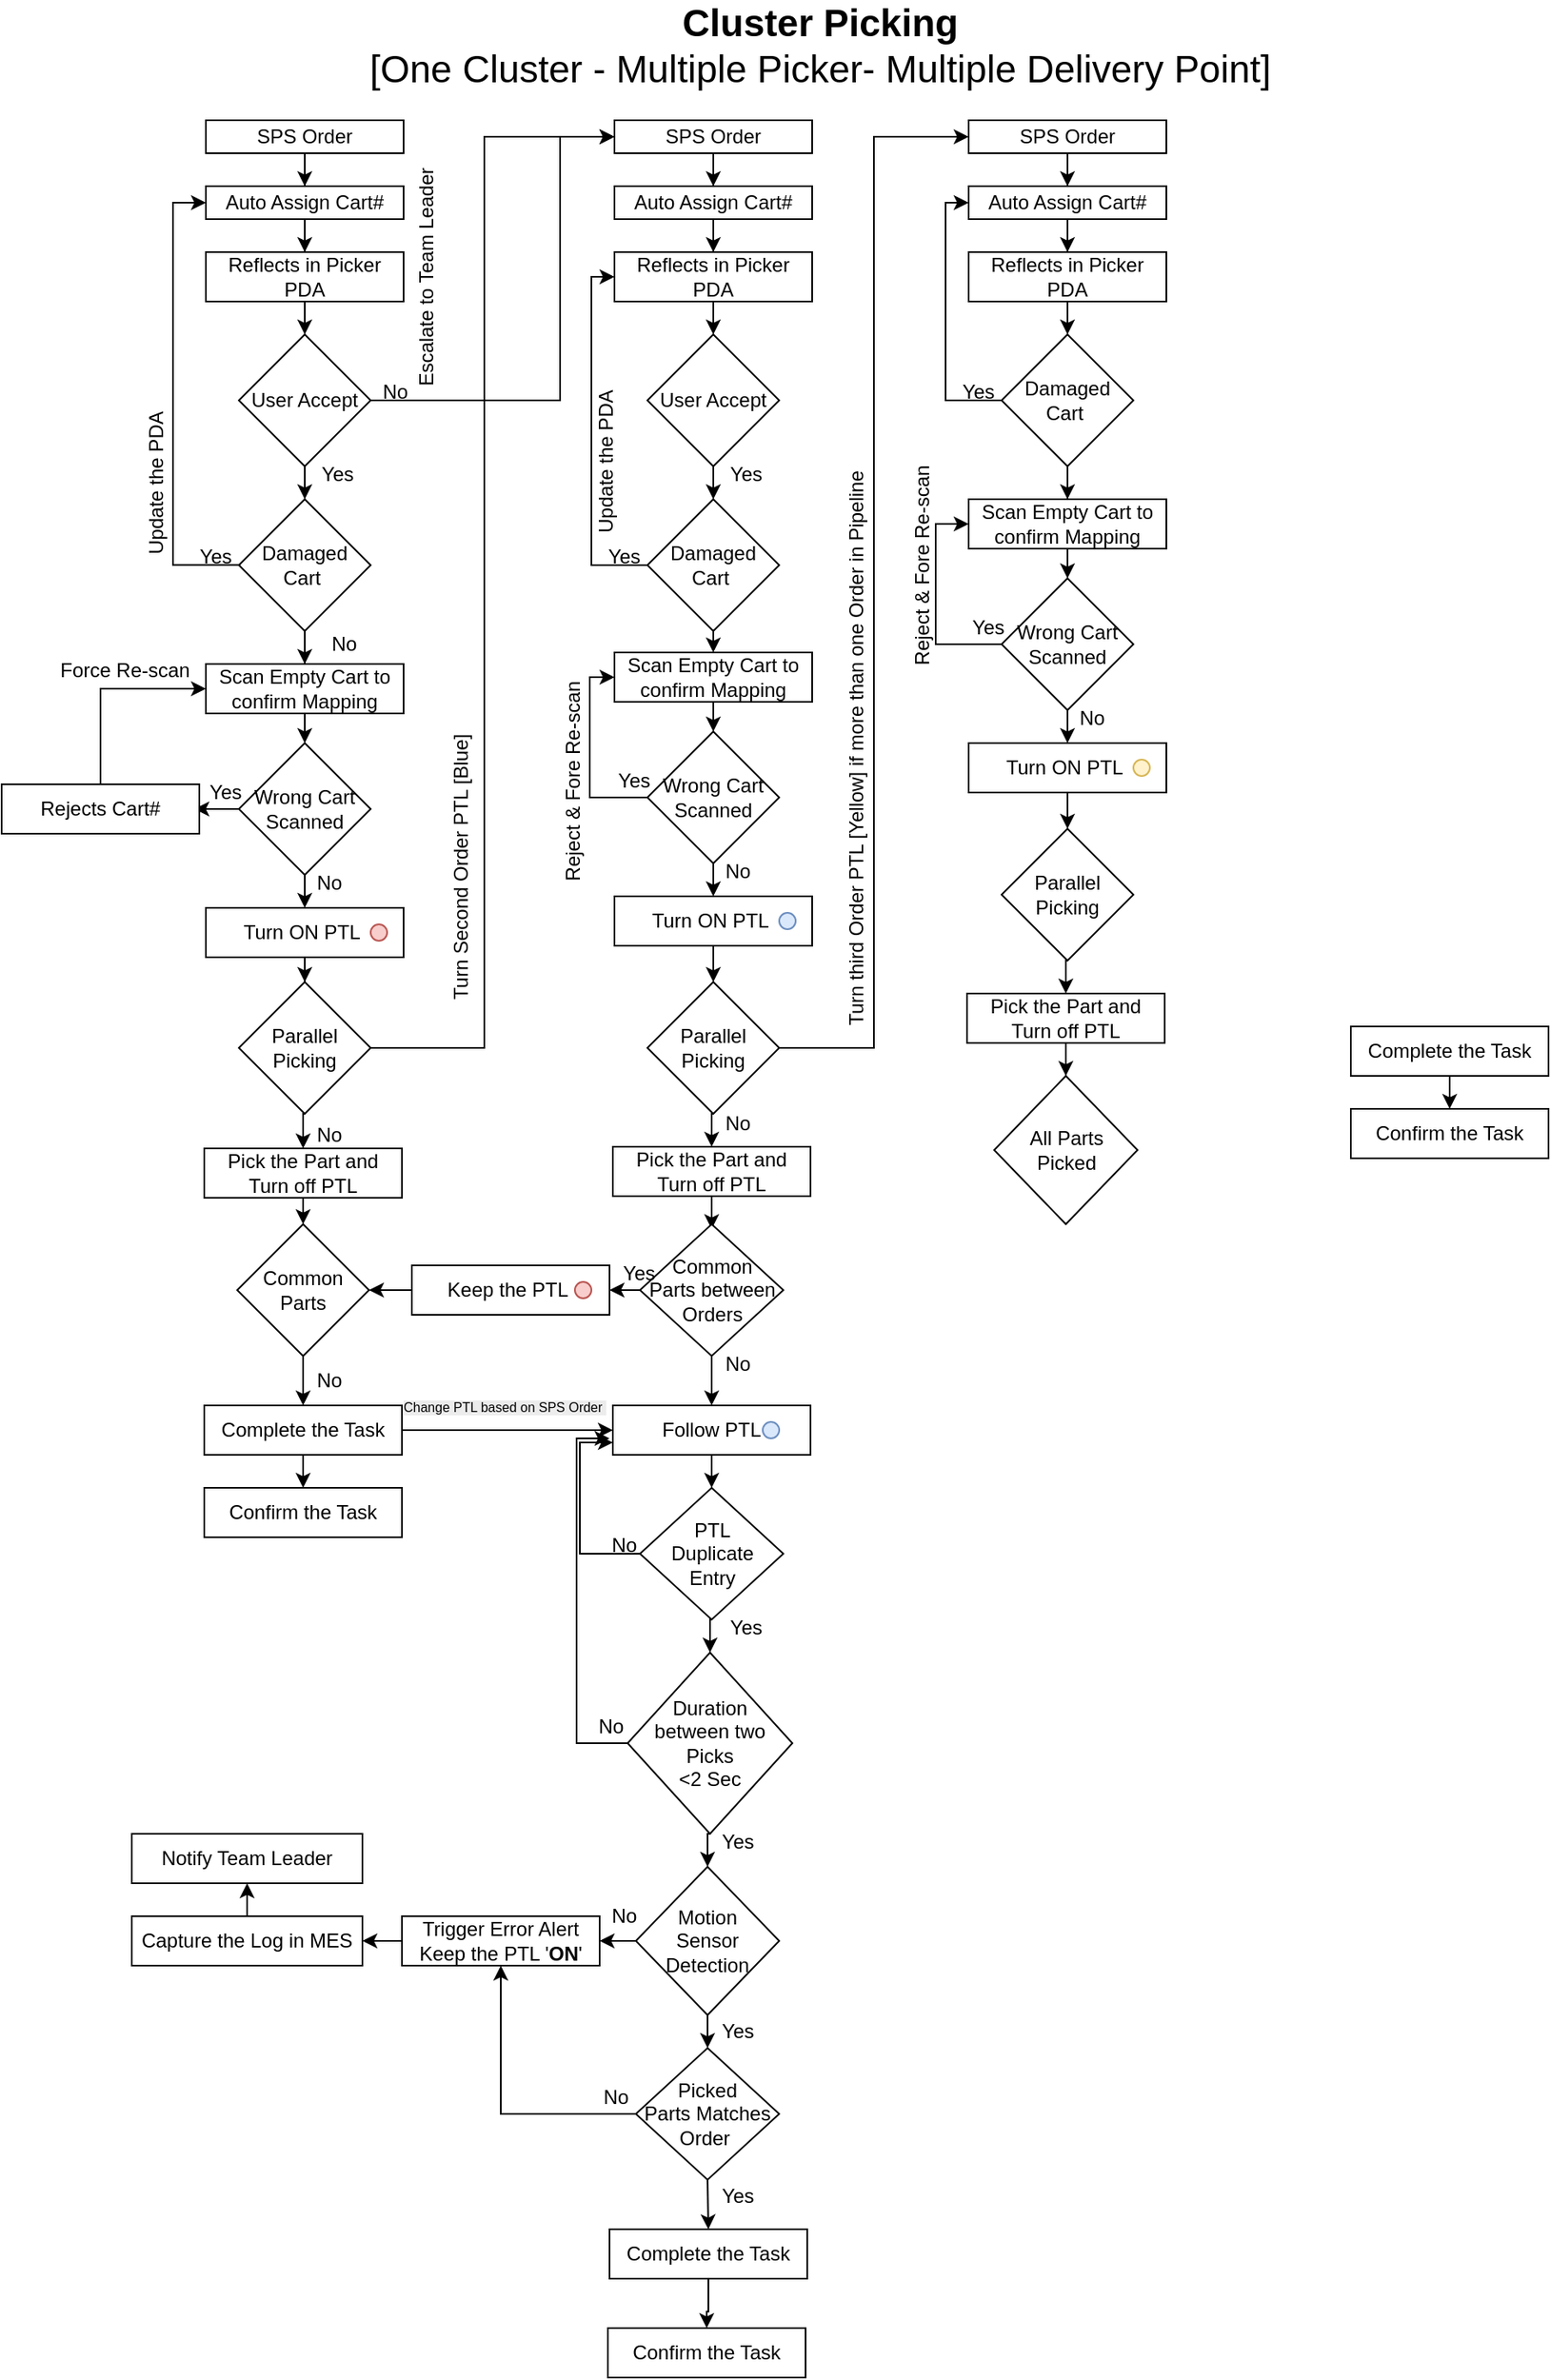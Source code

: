 <mxfile version="27.0.3">
  <diagram name="Page-1" id="BECqvl3VT9lfQXmkNtaU">
    <mxGraphModel dx="2316" dy="1649" grid="1" gridSize="10" guides="1" tooltips="1" connect="1" arrows="1" fold="1" page="0" pageScale="1" pageWidth="850" pageHeight="1100" math="0" shadow="0">
      <root>
        <mxCell id="0" />
        <mxCell id="1" parent="0" />
        <mxCell id="pflW-3yKm34LbVUq-xgN-266" value="&lt;span style=&quot;color: rgb(0, 0, 0); font-family: Helvetica; font-style: normal; font-variant-ligatures: normal; font-variant-caps: normal; font-weight: 400; letter-spacing: normal; orphans: 2; text-align: center; text-indent: 0px; text-transform: none; widows: 2; word-spacing: 0px; -webkit-text-stroke-width: 0px; white-space: normal; background-color: rgb(236, 236, 236); text-decoration-thickness: initial; text-decoration-style: initial; text-decoration-color: initial; float: none; display: inline !important;&quot;&gt;Change PTL based on SPS Order&amp;nbsp;&lt;/span&gt;" style="text;whiteSpace=wrap;html=1;fontSize=8;" vertex="1" parent="1">
          <mxGeometry x="253" y="820" width="126" height="20" as="geometry" />
        </mxCell>
        <mxCell id="pflW-3yKm34LbVUq-xgN-7" style="edgeStyle=orthogonalEdgeStyle;rounded=0;orthogonalLoop=1;jettySize=auto;html=1;exitX=0.5;exitY=1;exitDx=0;exitDy=0;" edge="1" parent="1" source="pflW-3yKm34LbVUq-xgN-1" target="pflW-3yKm34LbVUq-xgN-3">
          <mxGeometry relative="1" as="geometry" />
        </mxCell>
        <mxCell id="pflW-3yKm34LbVUq-xgN-1" value="SPS Order" style="rounded=0;whiteSpace=wrap;html=1;" vertex="1" parent="1">
          <mxGeometry x="135" y="50" width="120" height="20" as="geometry" />
        </mxCell>
        <mxCell id="pflW-3yKm34LbVUq-xgN-9" style="edgeStyle=orthogonalEdgeStyle;rounded=0;orthogonalLoop=1;jettySize=auto;html=1;exitX=0.5;exitY=1;exitDx=0;exitDy=0;entryX=0.5;entryY=0;entryDx=0;entryDy=0;" edge="1" parent="1" source="pflW-3yKm34LbVUq-xgN-2">
          <mxGeometry relative="1" as="geometry">
            <mxPoint x="195" y="180" as="targetPoint" />
          </mxGeometry>
        </mxCell>
        <mxCell id="pflW-3yKm34LbVUq-xgN-2" value="Reflects in Picker PDA" style="rounded=0;whiteSpace=wrap;html=1;" vertex="1" parent="1">
          <mxGeometry x="135" y="130" width="120" height="30" as="geometry" />
        </mxCell>
        <mxCell id="pflW-3yKm34LbVUq-xgN-8" style="edgeStyle=orthogonalEdgeStyle;rounded=0;orthogonalLoop=1;jettySize=auto;html=1;exitX=0.5;exitY=1;exitDx=0;exitDy=0;" edge="1" parent="1" source="pflW-3yKm34LbVUq-xgN-3" target="pflW-3yKm34LbVUq-xgN-2">
          <mxGeometry relative="1" as="geometry" />
        </mxCell>
        <mxCell id="pflW-3yKm34LbVUq-xgN-3" value="Auto Assign Cart#" style="rounded=0;whiteSpace=wrap;html=1;" vertex="1" parent="1">
          <mxGeometry x="135" y="90" width="120" height="20" as="geometry" />
        </mxCell>
        <mxCell id="pflW-3yKm34LbVUq-xgN-25" value="Cluster Picking &lt;br&gt;&lt;span style=&quot;font-weight: normal;&quot;&gt;[One Cluster - Multiple Picker- Multiple Delivery Point]&lt;/span&gt;" style="text;html=1;align=center;verticalAlign=middle;whiteSpace=wrap;rounded=0;fontStyle=1;fontSize=23;" vertex="1" parent="1">
          <mxGeometry x="110" y="-20" width="796" height="50" as="geometry" />
        </mxCell>
        <mxCell id="pflW-3yKm34LbVUq-xgN-114" style="edgeStyle=orthogonalEdgeStyle;rounded=0;orthogonalLoop=1;jettySize=auto;html=1;exitX=1;exitY=0.5;exitDx=0;exitDy=0;entryX=0;entryY=0.5;entryDx=0;entryDy=0;" edge="1" parent="1" source="pflW-3yKm34LbVUq-xgN-185" target="pflW-3yKm34LbVUq-xgN-56">
          <mxGeometry relative="1" as="geometry">
            <mxPoint x="189" y="520" as="sourcePoint" />
            <Array as="points">
              <mxPoint x="304" y="613" />
              <mxPoint x="304" y="60" />
            </Array>
          </mxGeometry>
        </mxCell>
        <mxCell id="pflW-3yKm34LbVUq-xgN-55" style="edgeStyle=orthogonalEdgeStyle;rounded=0;orthogonalLoop=1;jettySize=auto;html=1;exitX=0.5;exitY=1;exitDx=0;exitDy=0;" edge="1" parent="1" source="pflW-3yKm34LbVUq-xgN-56" target="pflW-3yKm34LbVUq-xgN-60">
          <mxGeometry relative="1" as="geometry" />
        </mxCell>
        <mxCell id="pflW-3yKm34LbVUq-xgN-56" value="SPS Order" style="rounded=0;whiteSpace=wrap;html=1;" vertex="1" parent="1">
          <mxGeometry x="383" y="50" width="120" height="20" as="geometry" />
        </mxCell>
        <mxCell id="pflW-3yKm34LbVUq-xgN-57" style="edgeStyle=orthogonalEdgeStyle;rounded=0;orthogonalLoop=1;jettySize=auto;html=1;exitX=0.5;exitY=1;exitDx=0;exitDy=0;entryX=0.5;entryY=0;entryDx=0;entryDy=0;" edge="1" parent="1" source="pflW-3yKm34LbVUq-xgN-58">
          <mxGeometry relative="1" as="geometry">
            <mxPoint x="443" y="180" as="targetPoint" />
          </mxGeometry>
        </mxCell>
        <mxCell id="pflW-3yKm34LbVUq-xgN-58" value="Reflects in Picker PDA" style="rounded=0;whiteSpace=wrap;html=1;" vertex="1" parent="1">
          <mxGeometry x="383" y="130" width="120" height="30" as="geometry" />
        </mxCell>
        <mxCell id="pflW-3yKm34LbVUq-xgN-59" style="edgeStyle=orthogonalEdgeStyle;rounded=0;orthogonalLoop=1;jettySize=auto;html=1;exitX=0.5;exitY=1;exitDx=0;exitDy=0;" edge="1" parent="1" source="pflW-3yKm34LbVUq-xgN-60" target="pflW-3yKm34LbVUq-xgN-58">
          <mxGeometry relative="1" as="geometry" />
        </mxCell>
        <mxCell id="pflW-3yKm34LbVUq-xgN-60" value="Auto Assign Cart#" style="rounded=0;whiteSpace=wrap;html=1;" vertex="1" parent="1">
          <mxGeometry x="383" y="90" width="120" height="20" as="geometry" />
        </mxCell>
        <mxCell id="pflW-3yKm34LbVUq-xgN-72" style="edgeStyle=orthogonalEdgeStyle;rounded=0;orthogonalLoop=1;jettySize=auto;html=1;exitX=0.5;exitY=1;exitDx=0;exitDy=0;entryX=0.5;entryY=0;entryDx=0;entryDy=0;entryPerimeter=0;" edge="1" parent="1" target="pflW-3yKm34LbVUq-xgN-233">
          <mxGeometry relative="1" as="geometry">
            <mxPoint x="443" y="260" as="sourcePoint" />
            <mxPoint x="443" y="280" as="targetPoint" />
          </mxGeometry>
        </mxCell>
        <mxCell id="pflW-3yKm34LbVUq-xgN-84" value="Reject &amp;amp; Fore Re-scan" style="text;html=1;align=center;verticalAlign=middle;whiteSpace=wrap;rounded=0;rotation=270;" vertex="1" parent="1">
          <mxGeometry x="288" y="441" width="140" height="20" as="geometry" />
        </mxCell>
        <mxCell id="pflW-3yKm34LbVUq-xgN-116" style="edgeStyle=orthogonalEdgeStyle;rounded=0;orthogonalLoop=1;jettySize=auto;html=1;exitX=0.5;exitY=1;exitDx=0;exitDy=0;" edge="1" parent="1" source="pflW-3yKm34LbVUq-xgN-117" target="pflW-3yKm34LbVUq-xgN-121">
          <mxGeometry relative="1" as="geometry" />
        </mxCell>
        <mxCell id="pflW-3yKm34LbVUq-xgN-117" value="SPS Order" style="rounded=0;whiteSpace=wrap;html=1;" vertex="1" parent="1">
          <mxGeometry x="598" y="50" width="120" height="20" as="geometry" />
        </mxCell>
        <mxCell id="pflW-3yKm34LbVUq-xgN-118" style="edgeStyle=orthogonalEdgeStyle;rounded=0;orthogonalLoop=1;jettySize=auto;html=1;exitX=0.5;exitY=1;exitDx=0;exitDy=0;entryX=0.5;entryY=0;entryDx=0;entryDy=0;" edge="1" parent="1" source="pflW-3yKm34LbVUq-xgN-119">
          <mxGeometry relative="1" as="geometry">
            <mxPoint x="658" y="180" as="targetPoint" />
          </mxGeometry>
        </mxCell>
        <mxCell id="pflW-3yKm34LbVUq-xgN-119" value="Reflects in Picker PDA" style="rounded=0;whiteSpace=wrap;html=1;" vertex="1" parent="1">
          <mxGeometry x="598" y="130" width="120" height="30" as="geometry" />
        </mxCell>
        <mxCell id="pflW-3yKm34LbVUq-xgN-120" style="edgeStyle=orthogonalEdgeStyle;rounded=0;orthogonalLoop=1;jettySize=auto;html=1;exitX=0.5;exitY=1;exitDx=0;exitDy=0;" edge="1" parent="1" source="pflW-3yKm34LbVUq-xgN-121" target="pflW-3yKm34LbVUq-xgN-119">
          <mxGeometry relative="1" as="geometry" />
        </mxCell>
        <mxCell id="pflW-3yKm34LbVUq-xgN-121" value="Auto Assign Cart#" style="rounded=0;whiteSpace=wrap;html=1;" vertex="1" parent="1">
          <mxGeometry x="598" y="90" width="120" height="20" as="geometry" />
        </mxCell>
        <mxCell id="pflW-3yKm34LbVUq-xgN-122" style="edgeStyle=orthogonalEdgeStyle;rounded=0;orthogonalLoop=1;jettySize=auto;html=1;exitX=0.5;exitY=1;exitDx=0;exitDy=0;entryX=0.5;entryY=0;entryDx=0;entryDy=0;" edge="1" parent="1" source="pflW-3yKm34LbVUq-xgN-124" target="pflW-3yKm34LbVUq-xgN-127">
          <mxGeometry relative="1" as="geometry" />
        </mxCell>
        <mxCell id="pflW-3yKm34LbVUq-xgN-123" style="edgeStyle=orthogonalEdgeStyle;rounded=0;orthogonalLoop=1;jettySize=auto;html=1;exitX=0;exitY=0.5;exitDx=0;exitDy=0;entryX=0;entryY=0.5;entryDx=0;entryDy=0;" edge="1" parent="1" source="pflW-3yKm34LbVUq-xgN-124" target="pflW-3yKm34LbVUq-xgN-131">
          <mxGeometry relative="1" as="geometry" />
        </mxCell>
        <mxCell id="pflW-3yKm34LbVUq-xgN-124" value="Wrong Cart Scanned" style="rhombus;whiteSpace=wrap;html=1;" vertex="1" parent="1">
          <mxGeometry x="618" y="328" width="80" height="80" as="geometry" />
        </mxCell>
        <mxCell id="pflW-3yKm34LbVUq-xgN-125" value="Yes" style="text;html=1;align=center;verticalAlign=middle;whiteSpace=wrap;rounded=0;" vertex="1" parent="1">
          <mxGeometry x="595" y="353" width="30" height="10" as="geometry" />
        </mxCell>
        <mxCell id="pflW-3yKm34LbVUq-xgN-126" style="edgeStyle=orthogonalEdgeStyle;rounded=0;orthogonalLoop=1;jettySize=auto;html=1;exitX=0.5;exitY=1;exitDx=0;exitDy=0;" edge="1" parent="1" source="pflW-3yKm34LbVUq-xgN-127" target="pflW-3yKm34LbVUq-xgN-142">
          <mxGeometry relative="1" as="geometry" />
        </mxCell>
        <mxCell id="pflW-3yKm34LbVUq-xgN-127" value="Turn ON PTL&amp;nbsp;" style="rounded=0;whiteSpace=wrap;html=1;" vertex="1" parent="1">
          <mxGeometry x="598" y="428" width="120" height="30" as="geometry" />
        </mxCell>
        <mxCell id="pflW-3yKm34LbVUq-xgN-128" value="" style="ellipse;whiteSpace=wrap;html=1;aspect=fixed;fillColor=#fff2cc;strokeColor=#d6b656;" vertex="1" parent="1">
          <mxGeometry x="698" y="438" width="10" height="10" as="geometry" />
        </mxCell>
        <mxCell id="pflW-3yKm34LbVUq-xgN-129" value="No" style="text;html=1;align=center;verticalAlign=middle;whiteSpace=wrap;rounded=0;" vertex="1" parent="1">
          <mxGeometry x="658" y="408" width="30" height="10" as="geometry" />
        </mxCell>
        <mxCell id="pflW-3yKm34LbVUq-xgN-130" style="edgeStyle=orthogonalEdgeStyle;rounded=0;orthogonalLoop=1;jettySize=auto;html=1;exitX=0.5;exitY=1;exitDx=0;exitDy=0;entryX=0.5;entryY=0;entryDx=0;entryDy=0;" edge="1" parent="1" source="pflW-3yKm34LbVUq-xgN-131" target="pflW-3yKm34LbVUq-xgN-124">
          <mxGeometry relative="1" as="geometry" />
        </mxCell>
        <mxCell id="pflW-3yKm34LbVUq-xgN-131" value="Scan Empty Cart to confirm Mapping" style="rounded=0;whiteSpace=wrap;html=1;" vertex="1" parent="1">
          <mxGeometry x="598" y="280" width="120" height="30" as="geometry" />
        </mxCell>
        <mxCell id="pflW-3yKm34LbVUq-xgN-132" style="edgeStyle=orthogonalEdgeStyle;rounded=0;orthogonalLoop=1;jettySize=auto;html=1;exitX=0;exitY=0.5;exitDx=0;exitDy=0;entryX=0;entryY=0.5;entryDx=0;entryDy=0;" edge="1" parent="1" source="pflW-3yKm34LbVUq-xgN-134" target="pflW-3yKm34LbVUq-xgN-121">
          <mxGeometry relative="1" as="geometry">
            <Array as="points">
              <mxPoint x="584" y="220" />
              <mxPoint x="584" y="100" />
            </Array>
          </mxGeometry>
        </mxCell>
        <mxCell id="pflW-3yKm34LbVUq-xgN-133" style="edgeStyle=orthogonalEdgeStyle;rounded=0;orthogonalLoop=1;jettySize=auto;html=1;exitX=0.5;exitY=1;exitDx=0;exitDy=0;" edge="1" parent="1" source="pflW-3yKm34LbVUq-xgN-134" target="pflW-3yKm34LbVUq-xgN-131">
          <mxGeometry relative="1" as="geometry" />
        </mxCell>
        <mxCell id="pflW-3yKm34LbVUq-xgN-134" value="Damaged Cart&amp;nbsp;" style="rhombus;whiteSpace=wrap;html=1;" vertex="1" parent="1">
          <mxGeometry x="618" y="180" width="80" height="80" as="geometry" />
        </mxCell>
        <mxCell id="pflW-3yKm34LbVUq-xgN-135" value="Yes" style="text;html=1;align=center;verticalAlign=middle;whiteSpace=wrap;rounded=0;" vertex="1" parent="1">
          <mxGeometry x="584" y="210" width="40" height="10" as="geometry" />
        </mxCell>
        <mxCell id="pflW-3yKm34LbVUq-xgN-312" style="edgeStyle=orthogonalEdgeStyle;rounded=0;orthogonalLoop=1;jettySize=auto;html=1;exitX=0.5;exitY=1;exitDx=0;exitDy=0;" edge="1" parent="1" source="pflW-3yKm34LbVUq-xgN-137" target="pflW-3yKm34LbVUq-xgN-310">
          <mxGeometry relative="1" as="geometry" />
        </mxCell>
        <mxCell id="pflW-3yKm34LbVUq-xgN-137" value="Pick the Part and Turn off PTL" style="rounded=0;whiteSpace=wrap;html=1;" vertex="1" parent="1">
          <mxGeometry x="597" y="580" width="120" height="30" as="geometry" />
        </mxCell>
        <mxCell id="pflW-3yKm34LbVUq-xgN-141" style="edgeStyle=orthogonalEdgeStyle;rounded=0;orthogonalLoop=1;jettySize=auto;html=1;exitX=0.5;exitY=1;exitDx=0;exitDy=0;entryX=0.5;entryY=0;entryDx=0;entryDy=0;" edge="1" parent="1" source="pflW-3yKm34LbVUq-xgN-142" target="pflW-3yKm34LbVUq-xgN-137">
          <mxGeometry relative="1" as="geometry" />
        </mxCell>
        <mxCell id="pflW-3yKm34LbVUq-xgN-142" value="Parallel Picking" style="rhombus;whiteSpace=wrap;html=1;" vertex="1" parent="1">
          <mxGeometry x="618" y="480" width="80" height="80" as="geometry" />
        </mxCell>
        <mxCell id="pflW-3yKm34LbVUq-xgN-144" value="Reject &amp;amp; Fore Re-scan" style="text;html=1;align=center;verticalAlign=middle;whiteSpace=wrap;rounded=0;rotation=270;" vertex="1" parent="1">
          <mxGeometry x="500" y="310" width="140" height="20" as="geometry" />
        </mxCell>
        <mxCell id="pflW-3yKm34LbVUq-xgN-163" style="edgeStyle=orthogonalEdgeStyle;rounded=0;orthogonalLoop=1;jettySize=auto;html=1;exitX=0.5;exitY=0;exitDx=0;exitDy=0;entryX=0;entryY=0.5;entryDx=0;entryDy=0;" edge="1" parent="1" source="pflW-3yKm34LbVUq-xgN-168" target="pflW-3yKm34LbVUq-xgN-175">
          <mxGeometry relative="1" as="geometry">
            <mxPoint x="550" y="210" as="sourcePoint" />
            <mxPoint x="50" y="240" as="targetPoint" />
          </mxGeometry>
        </mxCell>
        <mxCell id="pflW-3yKm34LbVUq-xgN-164" value="Force Re-scan" style="text;html=1;align=center;verticalAlign=middle;whiteSpace=wrap;rounded=0;" vertex="1" parent="1">
          <mxGeometry x="41" y="374" width="90" height="20" as="geometry" />
        </mxCell>
        <mxCell id="pflW-3yKm34LbVUq-xgN-165" style="edgeStyle=orthogonalEdgeStyle;rounded=0;orthogonalLoop=1;jettySize=auto;html=1;exitX=0;exitY=0.5;exitDx=0;exitDy=0;entryX=1;entryY=0.5;entryDx=0;entryDy=0;" edge="1" parent="1" source="pflW-3yKm34LbVUq-xgN-167">
          <mxGeometry relative="1" as="geometry">
            <mxPoint x="128" y="468" as="targetPoint" />
          </mxGeometry>
        </mxCell>
        <mxCell id="pflW-3yKm34LbVUq-xgN-166" style="edgeStyle=orthogonalEdgeStyle;rounded=0;orthogonalLoop=1;jettySize=auto;html=1;exitX=0.5;exitY=1;exitDx=0;exitDy=0;entryX=0.5;entryY=0;entryDx=0;entryDy=0;" edge="1" parent="1" source="pflW-3yKm34LbVUq-xgN-167" target="pflW-3yKm34LbVUq-xgN-171">
          <mxGeometry relative="1" as="geometry" />
        </mxCell>
        <mxCell id="pflW-3yKm34LbVUq-xgN-167" value="Wrong Cart Scanned" style="rhombus;whiteSpace=wrap;html=1;" vertex="1" parent="1">
          <mxGeometry x="155" y="428" width="80" height="80" as="geometry" />
        </mxCell>
        <mxCell id="pflW-3yKm34LbVUq-xgN-168" value="Rejects Cart#" style="rounded=0;whiteSpace=wrap;html=1;" vertex="1" parent="1">
          <mxGeometry x="11" y="453" width="120" height="30" as="geometry" />
        </mxCell>
        <mxCell id="pflW-3yKm34LbVUq-xgN-169" value="Yes" style="text;html=1;align=center;verticalAlign=middle;whiteSpace=wrap;rounded=0;" vertex="1" parent="1">
          <mxGeometry x="132" y="453" width="30" height="10" as="geometry" />
        </mxCell>
        <mxCell id="pflW-3yKm34LbVUq-xgN-170" style="edgeStyle=orthogonalEdgeStyle;rounded=0;orthogonalLoop=1;jettySize=auto;html=1;exitX=0.5;exitY=1;exitDx=0;exitDy=0;" edge="1" parent="1" source="pflW-3yKm34LbVUq-xgN-171" target="pflW-3yKm34LbVUq-xgN-185">
          <mxGeometry relative="1" as="geometry" />
        </mxCell>
        <mxCell id="pflW-3yKm34LbVUq-xgN-171" value="Turn ON PTL&amp;nbsp;" style="rounded=0;whiteSpace=wrap;html=1;" vertex="1" parent="1">
          <mxGeometry x="135" y="528" width="120" height="30" as="geometry" />
        </mxCell>
        <mxCell id="pflW-3yKm34LbVUq-xgN-172" value="" style="ellipse;whiteSpace=wrap;html=1;aspect=fixed;fillColor=#f8cecc;strokeColor=#b85450;" vertex="1" parent="1">
          <mxGeometry x="235" y="538" width="10" height="10" as="geometry" />
        </mxCell>
        <mxCell id="pflW-3yKm34LbVUq-xgN-173" value="No" style="text;html=1;align=center;verticalAlign=middle;whiteSpace=wrap;rounded=0;" vertex="1" parent="1">
          <mxGeometry x="195" y="508" width="30" height="10" as="geometry" />
        </mxCell>
        <mxCell id="pflW-3yKm34LbVUq-xgN-174" style="edgeStyle=orthogonalEdgeStyle;rounded=0;orthogonalLoop=1;jettySize=auto;html=1;exitX=0.5;exitY=1;exitDx=0;exitDy=0;entryX=0.5;entryY=0;entryDx=0;entryDy=0;" edge="1" parent="1" source="pflW-3yKm34LbVUq-xgN-175" target="pflW-3yKm34LbVUq-xgN-167">
          <mxGeometry relative="1" as="geometry" />
        </mxCell>
        <mxCell id="pflW-3yKm34LbVUq-xgN-175" value="Scan Empty Cart to confirm Mapping" style="rounded=0;whiteSpace=wrap;html=1;" vertex="1" parent="1">
          <mxGeometry x="135" y="380" width="120" height="30" as="geometry" />
        </mxCell>
        <mxCell id="pflW-3yKm34LbVUq-xgN-176" style="edgeStyle=orthogonalEdgeStyle;rounded=0;orthogonalLoop=1;jettySize=auto;html=1;exitX=0.5;exitY=1;exitDx=0;exitDy=0;" edge="1" parent="1" source="pflW-3yKm34LbVUq-xgN-177" target="pflW-3yKm34LbVUq-xgN-175">
          <mxGeometry relative="1" as="geometry" />
        </mxCell>
        <mxCell id="pflW-3yKm34LbVUq-xgN-177" value="Damaged Cart&amp;nbsp;" style="rhombus;whiteSpace=wrap;html=1;" vertex="1" parent="1">
          <mxGeometry x="155" y="280" width="80" height="80" as="geometry" />
        </mxCell>
        <mxCell id="pflW-3yKm34LbVUq-xgN-178" value="Yes" style="text;html=1;align=center;verticalAlign=middle;whiteSpace=wrap;rounded=0;" vertex="1" parent="1">
          <mxGeometry x="121" y="310" width="40" height="10" as="geometry" />
        </mxCell>
        <mxCell id="pflW-3yKm34LbVUq-xgN-250" style="edgeStyle=orthogonalEdgeStyle;rounded=0;orthogonalLoop=1;jettySize=auto;html=1;exitX=0.5;exitY=1;exitDx=0;exitDy=0;entryX=0.5;entryY=0;entryDx=0;entryDy=0;" edge="1" parent="1" source="pflW-3yKm34LbVUq-xgN-180" target="pflW-3yKm34LbVUq-xgN-249">
          <mxGeometry relative="1" as="geometry" />
        </mxCell>
        <mxCell id="pflW-3yKm34LbVUq-xgN-180" value="Pick the Part and Turn off PTL" style="rounded=0;whiteSpace=wrap;html=1;" vertex="1" parent="1">
          <mxGeometry x="134" y="674" width="120" height="30" as="geometry" />
        </mxCell>
        <mxCell id="pflW-3yKm34LbVUq-xgN-184" style="edgeStyle=orthogonalEdgeStyle;rounded=0;orthogonalLoop=1;jettySize=auto;html=1;exitX=0.5;exitY=1;exitDx=0;exitDy=0;entryX=0.5;entryY=0;entryDx=0;entryDy=0;" edge="1" parent="1" source="pflW-3yKm34LbVUq-xgN-185" target="pflW-3yKm34LbVUq-xgN-180">
          <mxGeometry relative="1" as="geometry" />
        </mxCell>
        <mxCell id="pflW-3yKm34LbVUq-xgN-185" value="Parallel Picking" style="rhombus;whiteSpace=wrap;html=1;" vertex="1" parent="1">
          <mxGeometry x="155" y="573" width="80" height="80" as="geometry" />
        </mxCell>
        <mxCell id="pflW-3yKm34LbVUq-xgN-186" value="No" style="text;html=1;align=center;verticalAlign=middle;whiteSpace=wrap;rounded=0;" vertex="1" parent="1">
          <mxGeometry x="195" y="660" width="30" height="12" as="geometry" />
        </mxCell>
        <mxCell id="pflW-3yKm34LbVUq-xgN-190" style="edgeStyle=orthogonalEdgeStyle;rounded=0;orthogonalLoop=1;jettySize=auto;html=1;exitX=0.5;exitY=1;exitDx=0;exitDy=0;entryX=0.5;entryY=0;entryDx=0;entryDy=0;" edge="1" parent="1" source="pflW-3yKm34LbVUq-xgN-187">
          <mxGeometry relative="1" as="geometry">
            <mxPoint x="195" y="280" as="targetPoint" />
          </mxGeometry>
        </mxCell>
        <mxCell id="pflW-3yKm34LbVUq-xgN-192" style="edgeStyle=orthogonalEdgeStyle;rounded=0;orthogonalLoop=1;jettySize=auto;html=1;exitX=1;exitY=0.5;exitDx=0;exitDy=0;entryX=0;entryY=0.5;entryDx=0;entryDy=0;" edge="1" parent="1" source="pflW-3yKm34LbVUq-xgN-187" target="pflW-3yKm34LbVUq-xgN-56">
          <mxGeometry relative="1" as="geometry">
            <Array as="points">
              <mxPoint x="350" y="220" />
              <mxPoint x="350" y="60" />
            </Array>
          </mxGeometry>
        </mxCell>
        <mxCell id="pflW-3yKm34LbVUq-xgN-187" value="User Accept" style="rhombus;whiteSpace=wrap;html=1;" vertex="1" parent="1">
          <mxGeometry x="155" y="180" width="80" height="80" as="geometry" />
        </mxCell>
        <mxCell id="pflW-3yKm34LbVUq-xgN-188" style="edgeStyle=orthogonalEdgeStyle;rounded=0;orthogonalLoop=1;jettySize=auto;html=1;exitX=0.875;exitY=0.989;exitDx=0;exitDy=0;entryX=0;entryY=0.5;entryDx=0;entryDy=0;exitPerimeter=0;" edge="1" parent="1" source="pflW-3yKm34LbVUq-xgN-178" target="pflW-3yKm34LbVUq-xgN-3">
          <mxGeometry relative="1" as="geometry">
            <mxPoint x="149" y="320.0" as="sourcePoint" />
            <mxPoint x="129" y="200" as="targetPoint" />
            <Array as="points">
              <mxPoint x="115" y="320" />
              <mxPoint x="115" y="100" />
            </Array>
          </mxGeometry>
        </mxCell>
        <mxCell id="pflW-3yKm34LbVUq-xgN-189" value="Update the PDA" style="text;html=1;align=center;verticalAlign=middle;whiteSpace=wrap;rounded=0;rotation=270;" vertex="1" parent="1">
          <mxGeometry x="55" y="260" width="100" height="20" as="geometry" />
        </mxCell>
        <mxCell id="pflW-3yKm34LbVUq-xgN-191" value="Yes" style="text;html=1;align=center;verticalAlign=middle;whiteSpace=wrap;rounded=0;" vertex="1" parent="1">
          <mxGeometry x="195" y="260" width="40" height="10" as="geometry" />
        </mxCell>
        <mxCell id="pflW-3yKm34LbVUq-xgN-193" value="No" style="text;html=1;align=center;verticalAlign=middle;whiteSpace=wrap;rounded=0;" vertex="1" parent="1">
          <mxGeometry x="230" y="210" width="40" height="10" as="geometry" />
        </mxCell>
        <mxCell id="pflW-3yKm34LbVUq-xgN-194" value="Escalate to Team Leader" style="text;html=1;align=center;verticalAlign=middle;whiteSpace=wrap;rounded=0;rotation=270;" vertex="1" parent="1">
          <mxGeometry x="199" y="135" width="140" height="20" as="geometry" />
        </mxCell>
        <mxCell id="pflW-3yKm34LbVUq-xgN-213" style="edgeStyle=orthogonalEdgeStyle;rounded=0;orthogonalLoop=1;jettySize=auto;html=1;exitX=0.5;exitY=1;exitDx=0;exitDy=0;entryX=0.5;entryY=0;entryDx=0;entryDy=0;" edge="1" parent="1" source="pflW-3yKm34LbVUq-xgN-215" target="pflW-3yKm34LbVUq-xgN-218">
          <mxGeometry relative="1" as="geometry" />
        </mxCell>
        <mxCell id="pflW-3yKm34LbVUq-xgN-214" style="edgeStyle=orthogonalEdgeStyle;rounded=0;orthogonalLoop=1;jettySize=auto;html=1;exitX=0;exitY=0.5;exitDx=0;exitDy=0;entryX=0;entryY=0.5;entryDx=0;entryDy=0;" edge="1" parent="1" source="pflW-3yKm34LbVUq-xgN-215" target="pflW-3yKm34LbVUq-xgN-222">
          <mxGeometry relative="1" as="geometry">
            <Array as="points">
              <mxPoint x="368" y="461" />
              <mxPoint x="368" y="388" />
            </Array>
          </mxGeometry>
        </mxCell>
        <mxCell id="pflW-3yKm34LbVUq-xgN-215" value="Wrong Cart Scanned" style="rhombus;whiteSpace=wrap;html=1;" vertex="1" parent="1">
          <mxGeometry x="403.0" y="421" width="80" height="80" as="geometry" />
        </mxCell>
        <mxCell id="pflW-3yKm34LbVUq-xgN-216" value="Yes" style="text;html=1;align=center;verticalAlign=middle;whiteSpace=wrap;rounded=0;" vertex="1" parent="1">
          <mxGeometry x="380.0" y="446" width="30" height="10" as="geometry" />
        </mxCell>
        <mxCell id="pflW-3yKm34LbVUq-xgN-217" style="edgeStyle=orthogonalEdgeStyle;rounded=0;orthogonalLoop=1;jettySize=auto;html=1;exitX=0.5;exitY=1;exitDx=0;exitDy=0;" edge="1" parent="1" source="pflW-3yKm34LbVUq-xgN-218" target="pflW-3yKm34LbVUq-xgN-229">
          <mxGeometry relative="1" as="geometry" />
        </mxCell>
        <mxCell id="pflW-3yKm34LbVUq-xgN-218" value="Turn ON PTL&amp;nbsp;" style="rounded=0;whiteSpace=wrap;html=1;" vertex="1" parent="1">
          <mxGeometry x="383.0" y="521" width="120" height="30" as="geometry" />
        </mxCell>
        <mxCell id="pflW-3yKm34LbVUq-xgN-219" value="" style="ellipse;whiteSpace=wrap;html=1;aspect=fixed;fillColor=#dae8fc;strokeColor=#6c8ebf;" vertex="1" parent="1">
          <mxGeometry x="483.0" y="531" width="10" height="10" as="geometry" />
        </mxCell>
        <mxCell id="pflW-3yKm34LbVUq-xgN-220" value="No" style="text;html=1;align=center;verticalAlign=middle;whiteSpace=wrap;rounded=0;" vertex="1" parent="1">
          <mxGeometry x="443.0" y="501" width="30" height="10" as="geometry" />
        </mxCell>
        <mxCell id="pflW-3yKm34LbVUq-xgN-221" style="edgeStyle=orthogonalEdgeStyle;rounded=0;orthogonalLoop=1;jettySize=auto;html=1;exitX=0.5;exitY=1;exitDx=0;exitDy=0;entryX=0.5;entryY=0;entryDx=0;entryDy=0;" edge="1" parent="1" source="pflW-3yKm34LbVUq-xgN-222" target="pflW-3yKm34LbVUq-xgN-215">
          <mxGeometry relative="1" as="geometry" />
        </mxCell>
        <mxCell id="pflW-3yKm34LbVUq-xgN-222" value="Scan Empty Cart to confirm Mapping" style="rounded=0;whiteSpace=wrap;html=1;" vertex="1" parent="1">
          <mxGeometry x="383.0" y="373" width="120" height="30" as="geometry" />
        </mxCell>
        <mxCell id="pflW-3yKm34LbVUq-xgN-223" style="edgeStyle=orthogonalEdgeStyle;rounded=0;orthogonalLoop=1;jettySize=auto;html=1;exitX=0.5;exitY=1;exitDx=0;exitDy=0;entryX=0.5;entryY=0;entryDx=0;entryDy=0;" edge="1" parent="1" source="pflW-3yKm34LbVUq-xgN-224">
          <mxGeometry relative="1" as="geometry">
            <mxPoint x="442" y="723" as="targetPoint" />
          </mxGeometry>
        </mxCell>
        <mxCell id="pflW-3yKm34LbVUq-xgN-224" value="Pick the Part and Turn off PTL" style="rounded=0;whiteSpace=wrap;html=1;" vertex="1" parent="1">
          <mxGeometry x="382.0" y="673" width="120" height="30" as="geometry" />
        </mxCell>
        <mxCell id="pflW-3yKm34LbVUq-xgN-228" style="edgeStyle=orthogonalEdgeStyle;rounded=0;orthogonalLoop=1;jettySize=auto;html=1;exitX=0.5;exitY=1;exitDx=0;exitDy=0;entryX=0.5;entryY=0;entryDx=0;entryDy=0;" edge="1" parent="1" source="pflW-3yKm34LbVUq-xgN-229" target="pflW-3yKm34LbVUq-xgN-224">
          <mxGeometry relative="1" as="geometry" />
        </mxCell>
        <mxCell id="pflW-3yKm34LbVUq-xgN-301" style="edgeStyle=orthogonalEdgeStyle;rounded=0;orthogonalLoop=1;jettySize=auto;html=1;exitX=1;exitY=0.5;exitDx=0;exitDy=0;entryX=0;entryY=0.5;entryDx=0;entryDy=0;" edge="1" parent="1" source="pflW-3yKm34LbVUq-xgN-229" target="pflW-3yKm34LbVUq-xgN-117">
          <mxGeometry relative="1" as="geometry" />
        </mxCell>
        <mxCell id="pflW-3yKm34LbVUq-xgN-229" value="Parallel Picking" style="rhombus;whiteSpace=wrap;html=1;" vertex="1" parent="1">
          <mxGeometry x="403.0" y="573" width="80" height="80" as="geometry" />
        </mxCell>
        <mxCell id="pflW-3yKm34LbVUq-xgN-230" value="No" style="text;html=1;align=center;verticalAlign=middle;whiteSpace=wrap;rounded=0;" vertex="1" parent="1">
          <mxGeometry x="443.0" y="653" width="30" height="12" as="geometry" />
        </mxCell>
        <mxCell id="pflW-3yKm34LbVUq-xgN-231" value="No" style="text;html=1;align=center;verticalAlign=middle;whiteSpace=wrap;rounded=0;" vertex="1" parent="1">
          <mxGeometry x="199" y="363" width="40" height="10" as="geometry" />
        </mxCell>
        <mxCell id="pflW-3yKm34LbVUq-xgN-232" style="edgeStyle=orthogonalEdgeStyle;rounded=0;orthogonalLoop=1;jettySize=auto;html=1;exitX=0;exitY=0.5;exitDx=0;exitDy=0;entryX=0;entryY=0.5;entryDx=0;entryDy=0;" edge="1" parent="1" source="pflW-3yKm34LbVUq-xgN-233" target="pflW-3yKm34LbVUq-xgN-58">
          <mxGeometry relative="1" as="geometry">
            <Array as="points">
              <mxPoint x="369" y="320" />
              <mxPoint x="369" y="145" />
            </Array>
            <mxPoint x="383" y="200" as="targetPoint" />
          </mxGeometry>
        </mxCell>
        <mxCell id="pflW-3yKm34LbVUq-xgN-238" style="edgeStyle=orthogonalEdgeStyle;rounded=0;orthogonalLoop=1;jettySize=auto;html=1;exitX=0.5;exitY=1;exitDx=0;exitDy=0;entryX=0.5;entryY=0;entryDx=0;entryDy=0;" edge="1" parent="1" source="pflW-3yKm34LbVUq-xgN-233" target="pflW-3yKm34LbVUq-xgN-222">
          <mxGeometry relative="1" as="geometry" />
        </mxCell>
        <mxCell id="pflW-3yKm34LbVUq-xgN-233" value="Damaged Cart&amp;nbsp;" style="rhombus;whiteSpace=wrap;html=1;" vertex="1" parent="1">
          <mxGeometry x="403" y="280" width="80" height="80" as="geometry" />
        </mxCell>
        <mxCell id="pflW-3yKm34LbVUq-xgN-234" value="Yes" style="text;html=1;align=center;verticalAlign=middle;whiteSpace=wrap;rounded=0;" vertex="1" parent="1">
          <mxGeometry x="369" y="310" width="40" height="10" as="geometry" />
        </mxCell>
        <mxCell id="pflW-3yKm34LbVUq-xgN-235" value="User Accept" style="rhombus;whiteSpace=wrap;html=1;" vertex="1" parent="1">
          <mxGeometry x="403" y="180" width="80" height="80" as="geometry" />
        </mxCell>
        <mxCell id="pflW-3yKm34LbVUq-xgN-236" value="Yes" style="text;html=1;align=center;verticalAlign=middle;whiteSpace=wrap;rounded=0;" vertex="1" parent="1">
          <mxGeometry x="443" y="260" width="40" height="10" as="geometry" />
        </mxCell>
        <mxCell id="pflW-3yKm34LbVUq-xgN-237" value="Update the PDA" style="text;html=1;align=center;verticalAlign=middle;whiteSpace=wrap;rounded=0;rotation=270;" vertex="1" parent="1">
          <mxGeometry x="328" y="247" width="100" height="20" as="geometry" />
        </mxCell>
        <mxCell id="pflW-3yKm34LbVUq-xgN-265" style="edgeStyle=orthogonalEdgeStyle;rounded=0;orthogonalLoop=1;jettySize=auto;html=1;exitX=0;exitY=0.5;exitDx=0;exitDy=0;entryX=1;entryY=0.5;entryDx=0;entryDy=0;" edge="1" parent="1" source="pflW-3yKm34LbVUq-xgN-242" target="pflW-3yKm34LbVUq-xgN-243">
          <mxGeometry relative="1" as="geometry" />
        </mxCell>
        <mxCell id="pflW-3yKm34LbVUq-xgN-268" style="edgeStyle=orthogonalEdgeStyle;rounded=0;orthogonalLoop=1;jettySize=auto;html=1;exitX=0.5;exitY=1;exitDx=0;exitDy=0;entryX=0.5;entryY=0;entryDx=0;entryDy=0;" edge="1" parent="1" source="pflW-3yKm34LbVUq-xgN-242" target="pflW-3yKm34LbVUq-xgN-261">
          <mxGeometry relative="1" as="geometry" />
        </mxCell>
        <mxCell id="pflW-3yKm34LbVUq-xgN-242" value="Common &lt;br&gt;Parts between Orders" style="rhombus;whiteSpace=wrap;html=1;" vertex="1" parent="1">
          <mxGeometry x="398.5" y="720" width="87" height="80" as="geometry" />
        </mxCell>
        <mxCell id="pflW-3yKm34LbVUq-xgN-260" style="edgeStyle=orthogonalEdgeStyle;rounded=0;orthogonalLoop=1;jettySize=auto;html=1;exitX=0;exitY=0.5;exitDx=0;exitDy=0;entryX=1;entryY=0.5;entryDx=0;entryDy=0;" edge="1" parent="1" source="pflW-3yKm34LbVUq-xgN-243" target="pflW-3yKm34LbVUq-xgN-249">
          <mxGeometry relative="1" as="geometry" />
        </mxCell>
        <mxCell id="pflW-3yKm34LbVUq-xgN-243" value="Keep the PTL&amp;nbsp;" style="rounded=0;whiteSpace=wrap;html=1;" vertex="1" parent="1">
          <mxGeometry x="260" y="745" width="120" height="30" as="geometry" />
        </mxCell>
        <mxCell id="pflW-3yKm34LbVUq-xgN-245" style="edgeStyle=orthogonalEdgeStyle;rounded=0;orthogonalLoop=1;jettySize=auto;html=1;entryX=0.5;entryY=0;entryDx=0;entryDy=0;" edge="1" parent="1" target="pflW-3yKm34LbVUq-xgN-247" source="pflW-3yKm34LbVUq-xgN-249">
          <mxGeometry relative="1" as="geometry">
            <mxPoint x="191" y="820" as="sourcePoint" />
          </mxGeometry>
        </mxCell>
        <mxCell id="pflW-3yKm34LbVUq-xgN-246" style="edgeStyle=orthogonalEdgeStyle;rounded=0;orthogonalLoop=1;jettySize=auto;html=1;exitX=0.5;exitY=1;exitDx=0;exitDy=0;entryX=0.5;entryY=0;entryDx=0;entryDy=0;" edge="1" parent="1" source="pflW-3yKm34LbVUq-xgN-247" target="pflW-3yKm34LbVUq-xgN-248">
          <mxGeometry relative="1" as="geometry" />
        </mxCell>
        <mxCell id="pflW-3yKm34LbVUq-xgN-263" style="edgeStyle=orthogonalEdgeStyle;rounded=0;orthogonalLoop=1;jettySize=auto;html=1;exitX=1;exitY=0.5;exitDx=0;exitDy=0;entryX=0;entryY=0.5;entryDx=0;entryDy=0;" edge="1" parent="1" source="pflW-3yKm34LbVUq-xgN-247" target="pflW-3yKm34LbVUq-xgN-261">
          <mxGeometry relative="1" as="geometry" />
        </mxCell>
        <mxCell id="pflW-3yKm34LbVUq-xgN-247" value="Complete the Task" style="rounded=0;whiteSpace=wrap;html=1;" vertex="1" parent="1">
          <mxGeometry x="134" y="830" width="120" height="30" as="geometry" />
        </mxCell>
        <mxCell id="pflW-3yKm34LbVUq-xgN-248" value="Confirm the Task" style="rounded=0;whiteSpace=wrap;html=1;" vertex="1" parent="1">
          <mxGeometry x="134" y="880" width="120" height="30" as="geometry" />
        </mxCell>
        <mxCell id="pflW-3yKm34LbVUq-xgN-249" value="Common Parts" style="rhombus;whiteSpace=wrap;html=1;" vertex="1" parent="1">
          <mxGeometry x="154.0" y="720" width="80" height="80" as="geometry" />
        </mxCell>
        <mxCell id="pflW-3yKm34LbVUq-xgN-251" value="No" style="text;html=1;align=center;verticalAlign=middle;whiteSpace=wrap;rounded=0;" vertex="1" parent="1">
          <mxGeometry x="195" y="810" width="30" height="10" as="geometry" />
        </mxCell>
        <mxCell id="pflW-3yKm34LbVUq-xgN-254" value="" style="ellipse;whiteSpace=wrap;html=1;aspect=fixed;fillColor=#f8cecc;strokeColor=#b85450;" vertex="1" parent="1">
          <mxGeometry x="359" y="755" width="10" height="10" as="geometry" />
        </mxCell>
        <mxCell id="pflW-3yKm34LbVUq-xgN-256" value="Turn Second Order PTL [Blue]" style="text;html=1;align=center;verticalAlign=middle;whiteSpace=wrap;rounded=0;rotation=270;" vertex="1" parent="1">
          <mxGeometry x="180" y="493" width="220" height="20" as="geometry" />
        </mxCell>
        <mxCell id="pflW-3yKm34LbVUq-xgN-279" style="edgeStyle=orthogonalEdgeStyle;rounded=0;orthogonalLoop=1;jettySize=auto;html=1;exitX=0.5;exitY=1;exitDx=0;exitDy=0;entryX=0.5;entryY=0;entryDx=0;entryDy=0;" edge="1" parent="1" source="pflW-3yKm34LbVUq-xgN-261" target="pflW-3yKm34LbVUq-xgN-277">
          <mxGeometry relative="1" as="geometry" />
        </mxCell>
        <mxCell id="pflW-3yKm34LbVUq-xgN-261" value="Follow PTL" style="rounded=0;whiteSpace=wrap;html=1;" vertex="1" parent="1">
          <mxGeometry x="382.0" y="830" width="120" height="30" as="geometry" />
        </mxCell>
        <mxCell id="pflW-3yKm34LbVUq-xgN-262" value="" style="ellipse;whiteSpace=wrap;html=1;aspect=fixed;fillColor=#dae8fc;strokeColor=#6c8ebf;" vertex="1" parent="1">
          <mxGeometry x="473.0" y="840" width="10" height="10" as="geometry" />
        </mxCell>
        <mxCell id="pflW-3yKm34LbVUq-xgN-264" value="Yes" style="text;html=1;align=center;verticalAlign=middle;whiteSpace=wrap;rounded=0;" vertex="1" parent="1">
          <mxGeometry x="383" y="745" width="30" height="10" as="geometry" />
        </mxCell>
        <mxCell id="pflW-3yKm34LbVUq-xgN-271" value="Confirm the Task" style="rounded=0;whiteSpace=wrap;html=1;" vertex="1" parent="1">
          <mxGeometry x="379" y="1390" width="120" height="30" as="geometry" />
        </mxCell>
        <mxCell id="pflW-3yKm34LbVUq-xgN-273" value="No" style="text;html=1;align=center;verticalAlign=middle;whiteSpace=wrap;rounded=0;" vertex="1" parent="1">
          <mxGeometry x="443" y="800" width="30" height="10" as="geometry" />
        </mxCell>
        <mxCell id="pflW-3yKm34LbVUq-xgN-286" style="edgeStyle=orthogonalEdgeStyle;rounded=0;orthogonalLoop=1;jettySize=auto;html=1;exitX=0.5;exitY=1;exitDx=0;exitDy=0;" edge="1" parent="1" source="pflW-3yKm34LbVUq-xgN-275" target="pflW-3yKm34LbVUq-xgN-271">
          <mxGeometry relative="1" as="geometry" />
        </mxCell>
        <mxCell id="pflW-3yKm34LbVUq-xgN-275" value="Complete the Task" style="rounded=0;whiteSpace=wrap;html=1;" vertex="1" parent="1">
          <mxGeometry x="380" y="1330" width="120" height="30" as="geometry" />
        </mxCell>
        <mxCell id="pflW-3yKm34LbVUq-xgN-281" style="edgeStyle=orthogonalEdgeStyle;rounded=0;orthogonalLoop=1;jettySize=auto;html=1;exitX=0.5;exitY=1;exitDx=0;exitDy=0;entryX=0.5;entryY=0;entryDx=0;entryDy=0;" edge="1" parent="1" source="pflW-3yKm34LbVUq-xgN-277" target="pflW-3yKm34LbVUq-xgN-280">
          <mxGeometry relative="1" as="geometry" />
        </mxCell>
        <mxCell id="pflW-3yKm34LbVUq-xgN-292" style="edgeStyle=orthogonalEdgeStyle;rounded=0;orthogonalLoop=1;jettySize=auto;html=1;exitX=0;exitY=0.5;exitDx=0;exitDy=0;entryX=0;entryY=0.75;entryDx=0;entryDy=0;" edge="1" parent="1" source="pflW-3yKm34LbVUq-xgN-277" target="pflW-3yKm34LbVUq-xgN-261">
          <mxGeometry relative="1" as="geometry" />
        </mxCell>
        <mxCell id="pflW-3yKm34LbVUq-xgN-277" value="PTL &lt;br&gt;Duplicate &lt;br&gt;Entry" style="rhombus;whiteSpace=wrap;html=1;" vertex="1" parent="1">
          <mxGeometry x="398.5" y="880" width="87" height="80" as="geometry" />
        </mxCell>
        <mxCell id="pflW-3yKm34LbVUq-xgN-285" style="edgeStyle=orthogonalEdgeStyle;rounded=0;orthogonalLoop=1;jettySize=auto;html=1;exitX=0.5;exitY=1;exitDx=0;exitDy=0;entryX=0.5;entryY=0;entryDx=0;entryDy=0;" edge="1" parent="1" source="pflW-3yKm34LbVUq-xgN-278" target="pflW-3yKm34LbVUq-xgN-275">
          <mxGeometry relative="1" as="geometry" />
        </mxCell>
        <mxCell id="pflW-3yKm34LbVUq-xgN-298" style="edgeStyle=orthogonalEdgeStyle;rounded=0;orthogonalLoop=1;jettySize=auto;html=1;exitX=0;exitY=0.5;exitDx=0;exitDy=0;entryX=0.5;entryY=1;entryDx=0;entryDy=0;" edge="1" parent="1" source="pflW-3yKm34LbVUq-xgN-278" target="pflW-3yKm34LbVUq-xgN-296">
          <mxGeometry relative="1" as="geometry" />
        </mxCell>
        <mxCell id="pflW-3yKm34LbVUq-xgN-278" value="Picked &lt;br&gt;Parts Matches&lt;br&gt;Order&amp;nbsp;" style="rhombus;whiteSpace=wrap;html=1;" vertex="1" parent="1">
          <mxGeometry x="396" y="1220" width="87" height="80" as="geometry" />
        </mxCell>
        <mxCell id="pflW-3yKm34LbVUq-xgN-283" style="edgeStyle=orthogonalEdgeStyle;rounded=0;orthogonalLoop=1;jettySize=auto;html=1;exitX=0.5;exitY=1;exitDx=0;exitDy=0;entryX=0.5;entryY=0;entryDx=0;entryDy=0;" edge="1" parent="1" source="pflW-3yKm34LbVUq-xgN-280" target="pflW-3yKm34LbVUq-xgN-282">
          <mxGeometry relative="1" as="geometry" />
        </mxCell>
        <mxCell id="pflW-3yKm34LbVUq-xgN-294" style="edgeStyle=orthogonalEdgeStyle;rounded=0;orthogonalLoop=1;jettySize=auto;html=1;exitX=0;exitY=0.5;exitDx=0;exitDy=0;" edge="1" parent="1" source="pflW-3yKm34LbVUq-xgN-280">
          <mxGeometry relative="1" as="geometry">
            <mxPoint x="380" y="850" as="targetPoint" />
            <Array as="points">
              <mxPoint x="360" y="1035" />
              <mxPoint x="360" y="850" />
            </Array>
          </mxGeometry>
        </mxCell>
        <mxCell id="pflW-3yKm34LbVUq-xgN-280" value="Duration &lt;br&gt;between two Picks &lt;br&gt;&amp;lt;2 Sec" style="rhombus;whiteSpace=wrap;html=1;" vertex="1" parent="1">
          <mxGeometry x="391" y="980" width="100" height="110" as="geometry" />
        </mxCell>
        <mxCell id="pflW-3yKm34LbVUq-xgN-284" style="edgeStyle=orthogonalEdgeStyle;rounded=0;orthogonalLoop=1;jettySize=auto;html=1;exitX=0.5;exitY=1;exitDx=0;exitDy=0;entryX=0.5;entryY=0;entryDx=0;entryDy=0;" edge="1" parent="1" source="pflW-3yKm34LbVUq-xgN-282" target="pflW-3yKm34LbVUq-xgN-278">
          <mxGeometry relative="1" as="geometry" />
        </mxCell>
        <mxCell id="pflW-3yKm34LbVUq-xgN-297" style="edgeStyle=orthogonalEdgeStyle;rounded=0;orthogonalLoop=1;jettySize=auto;html=1;exitX=0;exitY=0.5;exitDx=0;exitDy=0;entryX=1;entryY=0.5;entryDx=0;entryDy=0;" edge="1" parent="1" source="pflW-3yKm34LbVUq-xgN-282" target="pflW-3yKm34LbVUq-xgN-296">
          <mxGeometry relative="1" as="geometry" />
        </mxCell>
        <mxCell id="pflW-3yKm34LbVUq-xgN-282" value="Motion &lt;br&gt;Sensor Detection" style="rhombus;whiteSpace=wrap;html=1;" vertex="1" parent="1">
          <mxGeometry x="396" y="1110" width="87" height="90" as="geometry" />
        </mxCell>
        <mxCell id="pflW-3yKm34LbVUq-xgN-287" value="Yes" style="text;html=1;align=center;verticalAlign=middle;whiteSpace=wrap;rounded=0;" vertex="1" parent="1">
          <mxGeometry x="448" y="960" width="30" height="10" as="geometry" />
        </mxCell>
        <mxCell id="pflW-3yKm34LbVUq-xgN-288" value="Yes" style="text;html=1;align=center;verticalAlign=middle;whiteSpace=wrap;rounded=0;" vertex="1" parent="1">
          <mxGeometry x="443" y="1090" width="30" height="10" as="geometry" />
        </mxCell>
        <mxCell id="pflW-3yKm34LbVUq-xgN-289" value="Yes" style="text;html=1;align=center;verticalAlign=middle;whiteSpace=wrap;rounded=0;" vertex="1" parent="1">
          <mxGeometry x="443" y="1200" width="30" height="20" as="geometry" />
        </mxCell>
        <mxCell id="pflW-3yKm34LbVUq-xgN-290" value="Yes" style="text;html=1;align=center;verticalAlign=middle;whiteSpace=wrap;rounded=0;" vertex="1" parent="1">
          <mxGeometry x="443" y="1300" width="30" height="20" as="geometry" />
        </mxCell>
        <mxCell id="pflW-3yKm34LbVUq-xgN-293" value="No" style="text;html=1;align=center;verticalAlign=middle;whiteSpace=wrap;rounded=0;" vertex="1" parent="1">
          <mxGeometry x="374" y="910" width="30" height="10" as="geometry" />
        </mxCell>
        <mxCell id="pflW-3yKm34LbVUq-xgN-295" value="No" style="text;html=1;align=center;verticalAlign=middle;whiteSpace=wrap;rounded=0;" vertex="1" parent="1">
          <mxGeometry x="366" y="1020" width="30" height="10" as="geometry" />
        </mxCell>
        <mxCell id="pflW-3yKm34LbVUq-xgN-307" style="edgeStyle=orthogonalEdgeStyle;rounded=0;orthogonalLoop=1;jettySize=auto;html=1;exitX=0;exitY=0.5;exitDx=0;exitDy=0;entryX=1;entryY=0.5;entryDx=0;entryDy=0;" edge="1" parent="1" source="pflW-3yKm34LbVUq-xgN-296" target="pflW-3yKm34LbVUq-xgN-306">
          <mxGeometry relative="1" as="geometry" />
        </mxCell>
        <mxCell id="pflW-3yKm34LbVUq-xgN-296" value="Trigger Error Alert&lt;br&gt;Keep the PTL &#39;&lt;b&gt;ON&lt;/b&gt;&#39;" style="rounded=0;whiteSpace=wrap;html=1;" vertex="1" parent="1">
          <mxGeometry x="254" y="1140" width="120" height="30" as="geometry" />
        </mxCell>
        <mxCell id="pflW-3yKm34LbVUq-xgN-299" value="No" style="text;html=1;align=center;verticalAlign=middle;whiteSpace=wrap;rounded=0;" vertex="1" parent="1">
          <mxGeometry x="374" y="1130" width="30" height="20" as="geometry" />
        </mxCell>
        <mxCell id="pflW-3yKm34LbVUq-xgN-300" value="No" style="text;html=1;align=center;verticalAlign=middle;whiteSpace=wrap;rounded=0;" vertex="1" parent="1">
          <mxGeometry x="369" y="1240" width="30" height="20" as="geometry" />
        </mxCell>
        <mxCell id="pflW-3yKm34LbVUq-xgN-302" value="Turn third Order PTL [Yellow] if more than one Order in Pipeline" style="text;html=1;align=center;verticalAlign=middle;whiteSpace=wrap;rounded=0;rotation=270;" vertex="1" parent="1">
          <mxGeometry x="345" y="421" width="370" height="20" as="geometry" />
        </mxCell>
        <mxCell id="pflW-3yKm34LbVUq-xgN-303" style="edgeStyle=orthogonalEdgeStyle;rounded=0;orthogonalLoop=1;jettySize=auto;html=1;exitX=0.5;exitY=1;exitDx=0;exitDy=0;entryX=0.5;entryY=0;entryDx=0;entryDy=0;" edge="1" parent="1" source="pflW-3yKm34LbVUq-xgN-304" target="pflW-3yKm34LbVUq-xgN-305">
          <mxGeometry relative="1" as="geometry" />
        </mxCell>
        <mxCell id="pflW-3yKm34LbVUq-xgN-304" value="Complete the Task" style="rounded=0;whiteSpace=wrap;html=1;" vertex="1" parent="1">
          <mxGeometry x="830" y="600" width="120" height="30" as="geometry" />
        </mxCell>
        <mxCell id="pflW-3yKm34LbVUq-xgN-305" value="Confirm the Task" style="rounded=0;whiteSpace=wrap;html=1;" vertex="1" parent="1">
          <mxGeometry x="830" y="650" width="120" height="30" as="geometry" />
        </mxCell>
        <mxCell id="pflW-3yKm34LbVUq-xgN-309" style="edgeStyle=orthogonalEdgeStyle;rounded=0;orthogonalLoop=1;jettySize=auto;html=1;exitX=0.5;exitY=0;exitDx=0;exitDy=0;entryX=0.5;entryY=1;entryDx=0;entryDy=0;" edge="1" parent="1" source="pflW-3yKm34LbVUq-xgN-306" target="pflW-3yKm34LbVUq-xgN-308">
          <mxGeometry relative="1" as="geometry" />
        </mxCell>
        <mxCell id="pflW-3yKm34LbVUq-xgN-306" value="Capture the Log in MES" style="rounded=0;whiteSpace=wrap;html=1;" vertex="1" parent="1">
          <mxGeometry x="90" y="1140" width="140" height="30" as="geometry" />
        </mxCell>
        <mxCell id="pflW-3yKm34LbVUq-xgN-308" value="Notify Team Leader" style="rounded=0;whiteSpace=wrap;html=1;" vertex="1" parent="1">
          <mxGeometry x="90" y="1090" width="140" height="30" as="geometry" />
        </mxCell>
        <mxCell id="pflW-3yKm34LbVUq-xgN-310" value="All Parts &lt;br&gt;Picked" style="rhombus;whiteSpace=wrap;html=1;" vertex="1" parent="1">
          <mxGeometry x="613.5" y="630" width="87" height="90" as="geometry" />
        </mxCell>
      </root>
    </mxGraphModel>
  </diagram>
</mxfile>
